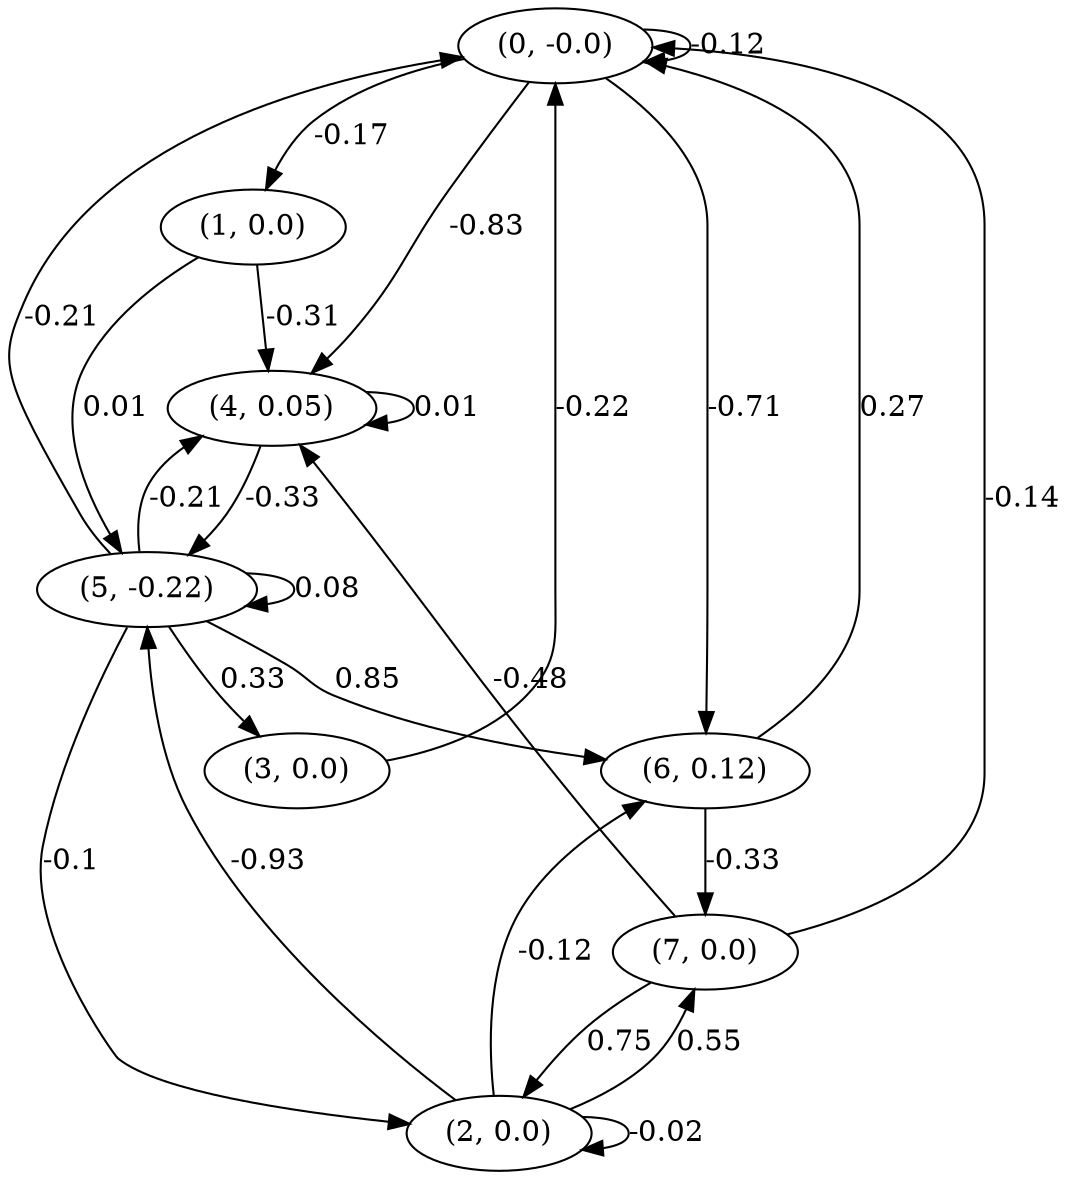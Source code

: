 digraph {
    0 [ label = "(0, -0.0)" ]
    1 [ label = "(1, 0.0)" ]
    2 [ label = "(2, 0.0)" ]
    3 [ label = "(3, 0.0)" ]
    4 [ label = "(4, 0.05)" ]
    5 [ label = "(5, -0.22)" ]
    6 [ label = "(6, 0.12)" ]
    7 [ label = "(7, 0.0)" ]
    0 -> 0 [ label = "-0.12" ]
    2 -> 2 [ label = "-0.02" ]
    4 -> 4 [ label = "0.01" ]
    5 -> 5 [ label = "0.08" ]
    3 -> 0 [ label = "-0.22" ]
    5 -> 0 [ label = "-0.21" ]
    6 -> 0 [ label = "0.27" ]
    7 -> 0 [ label = "-0.14" ]
    0 -> 1 [ label = "-0.17" ]
    5 -> 2 [ label = "-0.1" ]
    7 -> 2 [ label = "0.75" ]
    5 -> 3 [ label = "0.33" ]
    0 -> 4 [ label = "-0.83" ]
    1 -> 4 [ label = "-0.31" ]
    5 -> 4 [ label = "-0.21" ]
    7 -> 4 [ label = "-0.48" ]
    1 -> 5 [ label = "0.01" ]
    2 -> 5 [ label = "-0.93" ]
    4 -> 5 [ label = "-0.33" ]
    0 -> 6 [ label = "-0.71" ]
    2 -> 6 [ label = "-0.12" ]
    5 -> 6 [ label = "0.85" ]
    2 -> 7 [ label = "0.55" ]
    6 -> 7 [ label = "-0.33" ]
}


